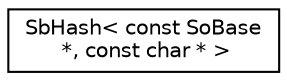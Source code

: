 digraph "Graphical Class Hierarchy"
{
 // LATEX_PDF_SIZE
  edge [fontname="Helvetica",fontsize="10",labelfontname="Helvetica",labelfontsize="10"];
  node [fontname="Helvetica",fontsize="10",shape=record];
  rankdir="LR";
  Node0 [label="SbHash\< const SoBase\l *, const char * \>",height=0.2,width=0.4,color="black", fillcolor="white", style="filled",URL="$classSbHash.html",tooltip=" "];
}

